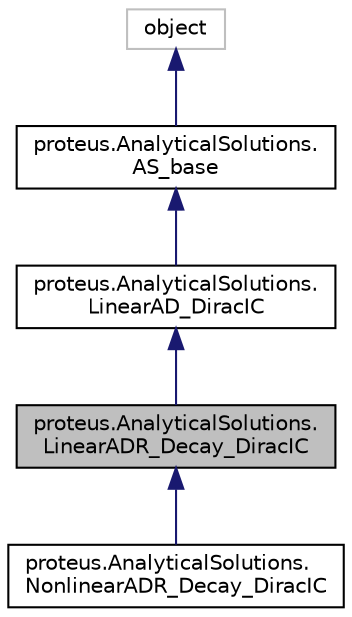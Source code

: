 digraph "proteus.AnalyticalSolutions.LinearADR_Decay_DiracIC"
{
 // LATEX_PDF_SIZE
  edge [fontname="Helvetica",fontsize="10",labelfontname="Helvetica",labelfontsize="10"];
  node [fontname="Helvetica",fontsize="10",shape=record];
  Node1 [label="proteus.AnalyticalSolutions.\lLinearADR_Decay_DiracIC",height=0.2,width=0.4,color="black", fillcolor="grey75", style="filled", fontcolor="black",tooltip=" "];
  Node2 -> Node1 [dir="back",color="midnightblue",fontsize="10",style="solid",fontname="Helvetica"];
  Node2 [label="proteus.AnalyticalSolutions.\lLinearAD_DiracIC",height=0.2,width=0.4,color="black", fillcolor="white", style="filled",URL="$classproteus_1_1AnalyticalSolutions_1_1LinearAD__DiracIC.html",tooltip=" "];
  Node3 -> Node2 [dir="back",color="midnightblue",fontsize="10",style="solid",fontname="Helvetica"];
  Node3 [label="proteus.AnalyticalSolutions.\lAS_base",height=0.2,width=0.4,color="black", fillcolor="white", style="filled",URL="$classproteus_1_1AnalyticalSolutions_1_1AS__base.html",tooltip=" "];
  Node4 -> Node3 [dir="back",color="midnightblue",fontsize="10",style="solid",fontname="Helvetica"];
  Node4 [label="object",height=0.2,width=0.4,color="grey75", fillcolor="white", style="filled",tooltip=" "];
  Node1 -> Node5 [dir="back",color="midnightblue",fontsize="10",style="solid",fontname="Helvetica"];
  Node5 [label="proteus.AnalyticalSolutions.\lNonlinearADR_Decay_DiracIC",height=0.2,width=0.4,color="black", fillcolor="white", style="filled",URL="$classproteus_1_1AnalyticalSolutions_1_1NonlinearADR__Decay__DiracIC.html",tooltip=" "];
}
